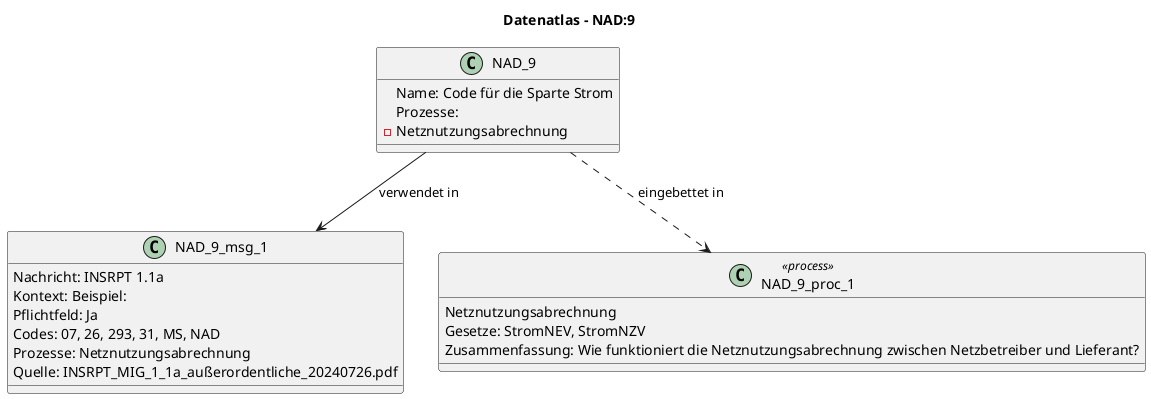 @startuml
title Datenatlas – NAD:9
class NAD_9 {
  Name: Code für die Sparte Strom
  Prozesse:
    - Netznutzungsabrechnung
}
class NAD_9_msg_1 {
  Nachricht: INSRPT 1.1a
  Kontext: Beispiel:
  Pflichtfeld: Ja
  Codes: 07, 26, 293, 31, MS, NAD
  Prozesse: Netznutzungsabrechnung
  Quelle: INSRPT_MIG_1_1a_außerordentliche_20240726.pdf
}
NAD_9 --> NAD_9_msg_1 : verwendet in
class NAD_9_proc_1 <<process>> {
  Netznutzungsabrechnung
  Gesetze: StromNEV, StromNZV
  Zusammenfassung: Wie funktioniert die Netznutzungsabrechnung zwischen Netzbetreiber und Lieferant?
}
NAD_9 ..> NAD_9_proc_1 : eingebettet in
@enduml